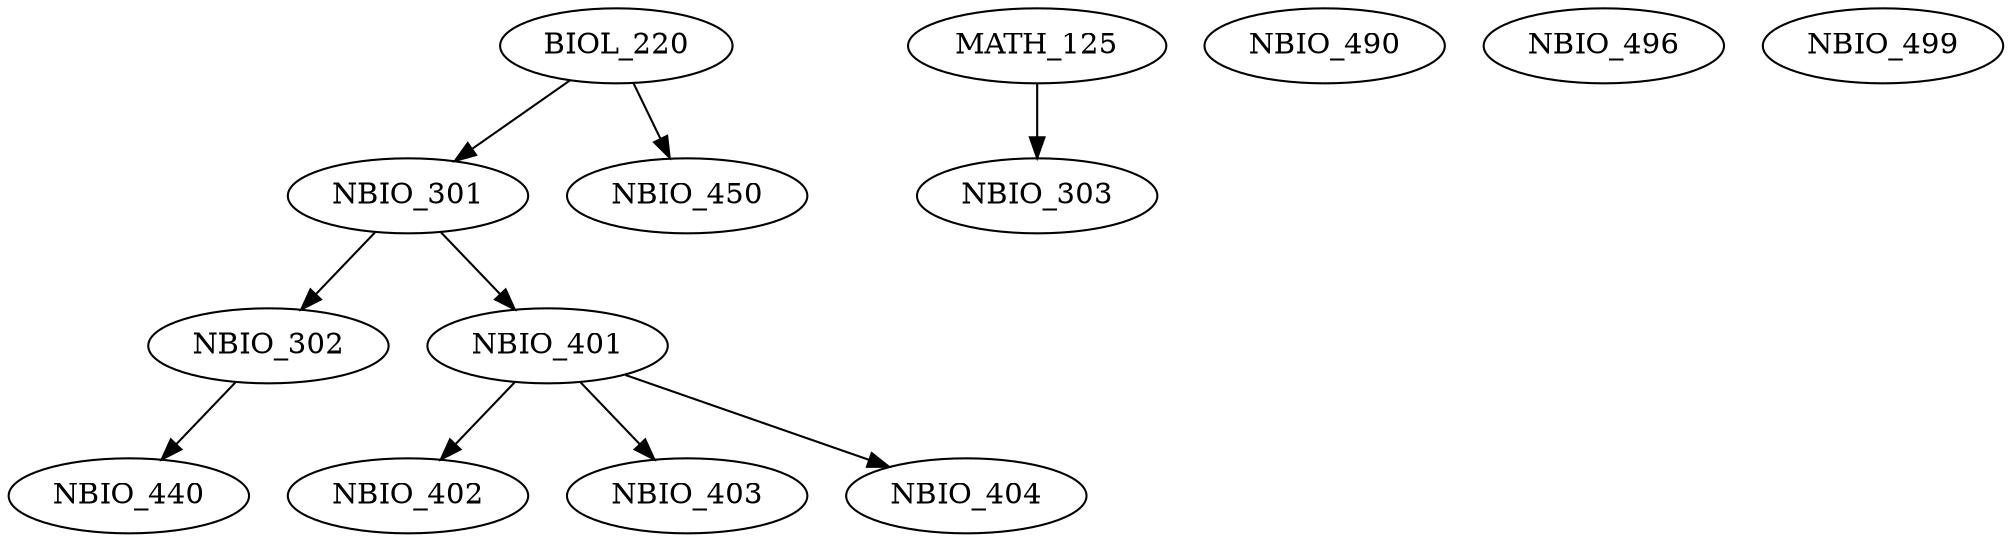 digraph G {
    edge [color=black];
    BIOL_220 -> NBIO_301;
    edge [color=black];
    NBIO_301 -> NBIO_302;
    edge [color=black];
    MATH_125 -> NBIO_303;
    edge [color=black];
    NBIO_301 -> NBIO_401;
    edge [color=black];
    NBIO_401 -> NBIO_402;
    edge [color=black];
    NBIO_401 -> NBIO_403;
    edge [color=black];
    NBIO_401 -> NBIO_404;
    edge [color=black];
    NBIO_302 -> NBIO_440;
    edge [color=black];
    BIOL_220 -> NBIO_450;
    NBIO_490;
    NBIO_496;
    NBIO_499;
}
